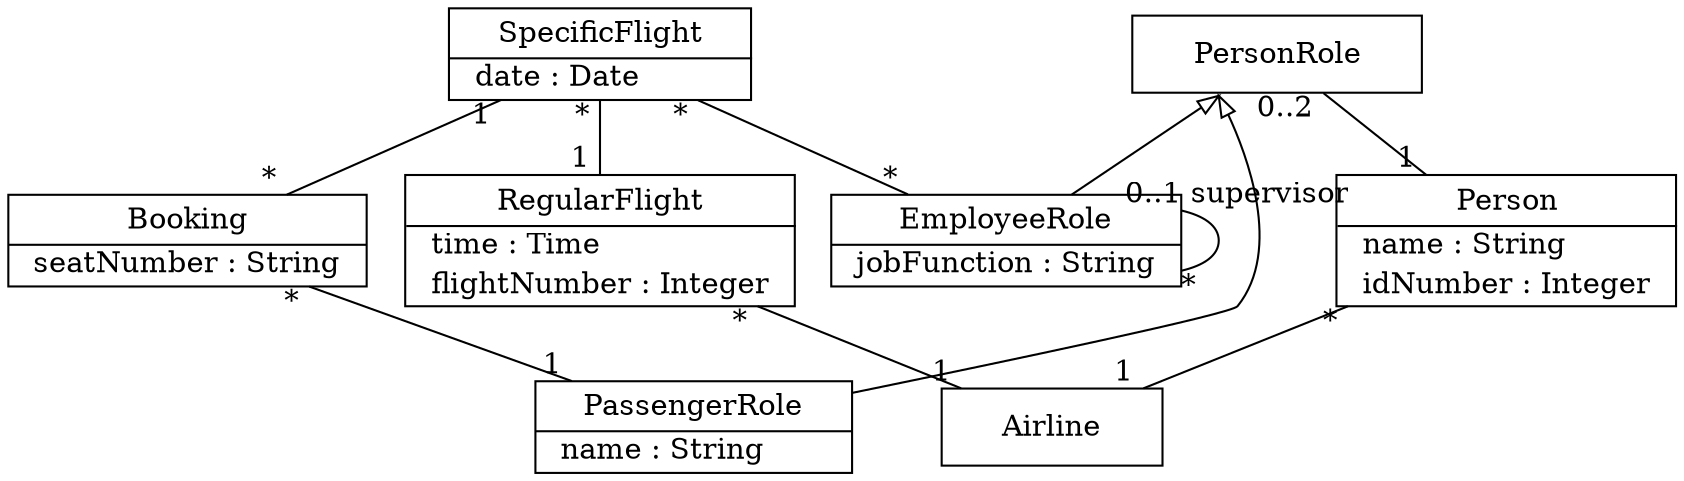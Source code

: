 // Code generated by Umple 1.26.0-b05b57321

digraph "main" {
  size="80,10"
  rankdir="BT"
  node [shape=record margin=0; href="javascript:Action.selectClass(&quot;\N&quot;);"];

  // Class: Airline
  "Airline" [shape=plaintext margin=0 label=<<table border="1" cellspacing="0" cellborder="0" cellpadding="10"><tr><td>    Airline    </td></tr></table>>,
   tooltip="class Airline
"];

  // Class: RegularFlight
  "RegularFlight" [shape=plaintext margin=0 label=<<table border="1" cellspacing="0" cellborder="0" cellpadding="2"><tr><td cellpadding="4">    RegularFlight    </td></tr><hr/><tr><td align="left" href="" title="Time time&#13;">  time : Time  </td></tr><tr><td align="left" href="" title="Integer flightNumber&#13;">  flightNumber : Integer  </td></tr></table>>,
   tooltip="class RegularFlight
"];

  // Class: SpecificFlight
  "SpecificFlight" [shape=plaintext margin=0 label=<<table border="1" cellspacing="0" cellborder="0" cellpadding="2"><tr><td cellpadding="4">    SpecificFlight    </td></tr><hr/><tr><td align="left" href="" title="Date date&#13;">  date : Date  </td></tr></table>>,
   tooltip="class SpecificFlight
"];

  // Class: PersonRole
  "PersonRole" [shape=plaintext margin=0 label=<<table border="1" cellspacing="0" cellborder="0" cellpadding="10"><tr><td>    PersonRole    </td></tr></table>>,
   tooltip="class PersonRole
"];

  // Class: PassengerRole
  "PassengerRole" [shape=plaintext margin=0 label=<<table border="1" cellspacing="0" cellborder="0" cellpadding="2"><tr><td cellpadding="4">    PassengerRole    </td></tr><hr/><tr><td align="left" href="" title="String name&#13;">  name : String  </td></tr></table>>,
   tooltip="class PassengerRole
"];
  "PassengerRole" -> "PersonRole" [arrowhead="empty"; samehead="gen"];


  // Class: EmployeeRole
  "EmployeeRole" [shape=plaintext margin=0 label=<<table border="1" cellspacing="0" cellborder="0" cellpadding="2"><tr><td cellpadding="4">    EmployeeRole    </td></tr><hr/><tr><td align="left" href="" title="String jobFunction&#13;">  jobFunction : String  </td></tr></table>>,
   tooltip="class EmployeeRole
"];
  "EmployeeRole" -> "PersonRole" [arrowhead="empty"; samehead="gen"];


  // Class: Person
  "Person" [shape=plaintext margin=0 label=<<table border="1" cellspacing="0" cellborder="0" cellpadding="2"><tr><td cellpadding="4">    Person    </td></tr><hr/><tr><td align="left" href="" title="String name&#13;">  name : String  </td></tr><tr><td align="left" href="" title="Integer idNumber&#13;">  idNumber : Integer  </td></tr></table>>,
   tooltip="class Person
"];

  // Class: Booking
  "Booking" [shape=plaintext margin=0 label=<<table border="1" cellspacing="0" cellborder="0" cellpadding="2"><tr><td cellpadding="4">    Booking    </td></tr><hr/><tr><td align="left" href="" title="String seatNumber&#13;">  seatNumber : String  </td></tr></table>>,
   tooltip="class Booking
"];

  // All associations
  "Airline" -> "RegularFlight" [dir="none", taillabel="1 ", headlabel="* ", tooltip="Airline 1  -- *  RegularFlight"];
  "Airline" -> "Person" [dir="none", taillabel="1 ", headlabel="* ", tooltip="Airline 1  -- *  Person"];
  "RegularFlight" -> "SpecificFlight" [dir="none", taillabel="1 ", headlabel="* ", tooltip="RegularFlight 1  -- *  SpecificFlight"];
  "PassengerRole" -> "Booking" [dir="none", taillabel="1 ", headlabel="* ", tooltip="PassengerRole 1  -- *  Booking"];
  "EmployeeRole" -> "EmployeeRole" [dir="none", taillabel="* ", headlabel="0..1 supervisor", tooltip="EmployeeRole *  -- 0..1 supervisor EmployeeRole"];
  "EmployeeRole" -> "SpecificFlight" [dir="none", taillabel="* ", headlabel="* ", tooltip="EmployeeRole *  -- *  SpecificFlight"];
  "Person" -> "PersonRole" [dir="none", taillabel="1 ", headlabel="0..2 ", tooltip="Person 1  -- 0..2  PersonRole"];
  "Booking" -> "SpecificFlight" [dir="none", taillabel="* ", headlabel="1 ", tooltip="Booking *  -- 1  SpecificFlight"];
}
